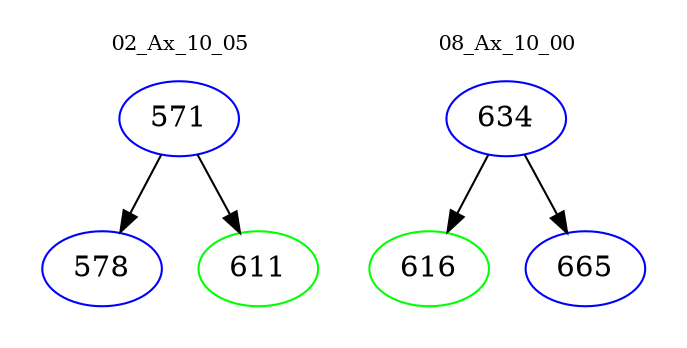 digraph{
subgraph cluster_0 {
color = white
label = "02_Ax_10_05";
fontsize=10;
T0_571 [label="571", color="blue"]
T0_571 -> T0_578 [color="black"]
T0_578 [label="578", color="blue"]
T0_571 -> T0_611 [color="black"]
T0_611 [label="611", color="green"]
}
subgraph cluster_1 {
color = white
label = "08_Ax_10_00";
fontsize=10;
T1_634 [label="634", color="blue"]
T1_634 -> T1_616 [color="black"]
T1_616 [label="616", color="green"]
T1_634 -> T1_665 [color="black"]
T1_665 [label="665", color="blue"]
}
}
